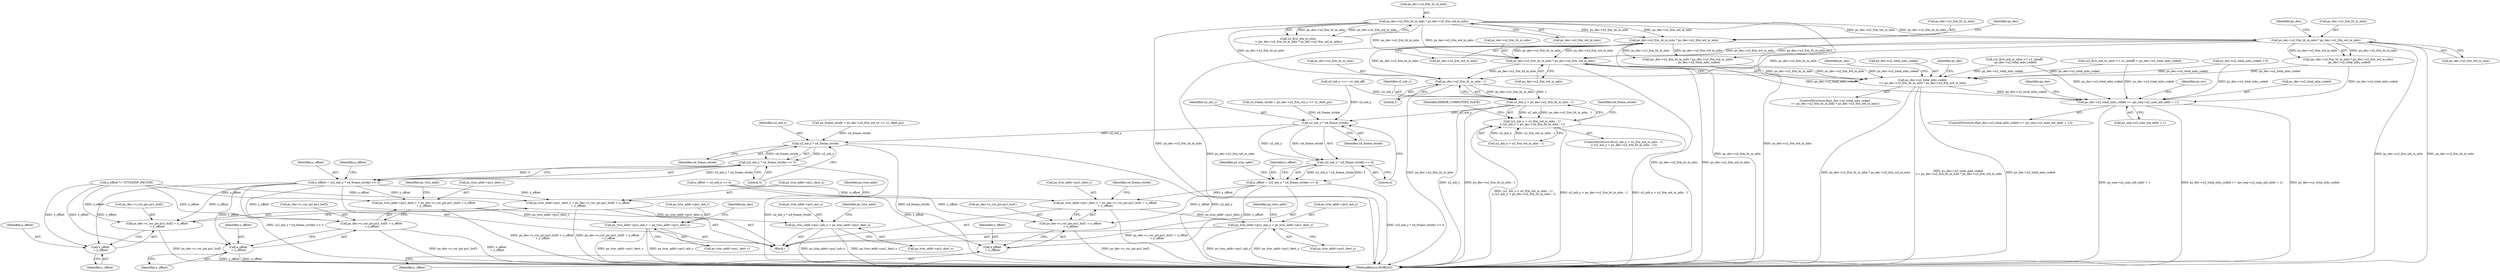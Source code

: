 digraph "0_Android_0b23c81c3dd9ec38f7e6806a3955fed1925541a0_2@pointer" {
"1001239" [label="(Call,ps_dec->u2_frm_ht_in_mbs * ps_dec->u2_frm_wd_in_mbs)"];
"1000237" [label="(Call,ps_dec->u2_frm_ht_in_mbs * ps_dec->u2_frm_wd_in_mbs)"];
"1001001" [label="(Call,ps_dec->u2_frm_ht_in_mbs * ps_dec->u2_frm_wd_in_mbs)"];
"1001124" [label="(Call,ps_dec->u2_frm_ht_in_mbs * ps_dec->u2_frm_wd_in_mbs)"];
"1001235" [label="(Call,ps_dec->u2_total_mbs_coded\n >= ps_dec->u2_frm_ht_in_mbs * ps_dec->u2_frm_wd_in_mbs)"];
"1002577" [label="(Call,ps_dec->u2_total_mbs_coded >= (ps_seq->u2_max_mb_addr + 1))"];
"1002009" [label="(Call,ps_dec->u2_frm_ht_in_mbs - 1)"];
"1002007" [label="(Call,u2_mb_y > ps_dec->u2_frm_ht_in_mbs - 1)"];
"1002001" [label="(Call,(u2_mb_x > u2_frm_wd_in_mbs - 1)\n || (u2_mb_y > ps_dec->u2_frm_ht_in_mbs - 1))"];
"1002032" [label="(Call,u2_mb_y * u4_frame_stride)"];
"1002031" [label="(Call,(u2_mb_y * u4_frame_stride) << 4)"];
"1002029" [label="(Call,y_offset = (u2_mb_y * u4_frame_stride) << 4)"];
"1002036" [label="(Call,ps_trns_addr->pu1_dest_y = ps_dec->s_cur_pic.pu1_buf1 + x_offset\n + y_offset)"];
"1002095" [label="(Call,ps_trns_addr->pu1_mb_y = ps_trns_addr->pu1_dest_y)"];
"1002040" [label="(Call,ps_dec->s_cur_pic.pu1_buf1 + x_offset\n + y_offset)"];
"1002046" [label="(Call,x_offset\n + y_offset)"];
"1002062" [label="(Call,u2_mb_y * u4_frame_stride)"];
"1002061" [label="(Call,(u2_mb_y * u4_frame_stride) << 3)"];
"1002059" [label="(Call,y_offset = (u2_mb_y * u4_frame_stride) << 3)"];
"1002069" [label="(Call,ps_trns_addr->pu1_dest_u = ps_dec->s_cur_pic.pu1_buf2 + x_offset\n + y_offset)"];
"1002102" [label="(Call,ps_trns_addr->pu1_mb_u = ps_trns_addr->pu1_dest_u)"];
"1002073" [label="(Call,ps_dec->s_cur_pic.pu1_buf2 + x_offset\n + y_offset)"];
"1002079" [label="(Call,x_offset\n + y_offset)"];
"1002082" [label="(Call,ps_trns_addr->pu1_dest_v = ps_dec->s_cur_pic.pu1_buf3 + x_offset\n + y_offset)"];
"1002109" [label="(Call,ps_trns_addr->pu1_mb_v = ps_trns_addr->pu1_dest_v)"];
"1002086" [label="(Call,ps_dec->s_cur_pic.pu1_buf3 + x_offset\n + y_offset)"];
"1002092" [label="(Call,x_offset\n + y_offset)"];
"1002018" [label="(Identifier,u4_frame_stride)"];
"1001123" [label="(Call,(ps_dec->u2_frm_ht_in_mbs * ps_dec->u2_frm_wd_in_mbs)\n                        - ps_dec->u2_total_mbs_coded)"];
"1002577" [label="(Call,ps_dec->u2_total_mbs_coded >= (ps_seq->u2_max_mb_addr + 1))"];
"1002110" [label="(Call,ps_trns_addr->pu1_mb_v)"];
"1002576" [label="(ControlStructure,if(ps_dec->u2_total_mbs_coded >= (ps_seq->u2_max_mb_addr + 1)))"];
"1002111" [label="(Identifier,ps_trns_addr)"];
"1002060" [label="(Identifier,y_offset)"];
"1002017" [label="(Call,u4_frame_stride = ps_dec->u2_frm_wd_y << u1_field_pic)"];
"1002113" [label="(Call,ps_trns_addr->pu1_dest_v)"];
"1002102" [label="(Call,ps_trns_addr->pu1_mb_u = ps_trns_addr->pu1_dest_u)"];
"1002099" [label="(Call,ps_trns_addr->pu1_dest_y)"];
"1002080" [label="(Identifier,x_offset)"];
"1002041" [label="(Call,ps_dec->s_cur_pic.pu1_buf1)"];
"1002079" [label="(Call,x_offset\n + y_offset)"];
"1002595" [label="(Identifier,ps_err)"];
"1002001" [label="(Call,(u2_mb_x > u2_frm_wd_in_mbs - 1)\n || (u2_mb_y > ps_dec->u2_frm_ht_in_mbs - 1))"];
"1002064" [label="(Identifier,u4_frame_stride)"];
"1002578" [label="(Call,ps_dec->u2_total_mbs_coded)"];
"1002036" [label="(Call,ps_trns_addr->pu1_dest_y = ps_dec->s_cur_pic.pu1_buf1 + x_offset\n + y_offset)"];
"1001258" [label="(Identifier,ps_dec)"];
"1002106" [label="(Call,ps_trns_addr->pu1_dest_u)"];
"1002084" [label="(Identifier,ps_trns_addr)"];
"1002063" [label="(Identifier,u2_mb_y)"];
"1001234" [label="(ControlStructure,if(ps_dec->u2_total_mbs_coded\n >= ps_dec->u2_frm_ht_in_mbs * ps_dec->u2_frm_wd_in_mbs))"];
"1001154" [label="(Call,(u2_first_mb_in_slice << u1_mbaff)\n - ps_dec->u2_total_mbs_coded)"];
"1002013" [label="(Literal,1)"];
"1002029" [label="(Call,y_offset = (u2_mb_y * u4_frame_stride) << 4)"];
"1002589" [label="(Identifier,ps_dec)"];
"1002083" [label="(Call,ps_trns_addr->pu1_dest_v)"];
"1002092" [label="(Call,x_offset\n + y_offset)"];
"1002062" [label="(Call,u2_mb_y * u4_frame_stride)"];
"1002103" [label="(Call,ps_trns_addr->pu1_mb_u)"];
"1001167" [label="(Call,(u2_first_mb_in_slice << u1_mbaff) < ps_dec->u2_total_mbs_coded)"];
"1002037" [label="(Call,ps_trns_addr->pu1_dest_y)"];
"1002050" [label="(Identifier,u4_frame_stride)"];
"1001997" [label="(Call,u2_mb_y <<= u1_mb_aff)"];
"1001009" [label="(Identifier,ps_dec)"];
"1002016" [label="(Identifier,ERROR_CORRUPTED_SLICE)"];
"1002619" [label="(MethodReturn,WORD32)"];
"1002033" [label="(Identifier,u2_mb_y)"];
"1001001" [label="(Call,ps_dec->u2_frm_ht_in_mbs * ps_dec->u2_frm_wd_in_mbs)"];
"1002581" [label="(Call,ps_seq->u2_max_mb_addr + 1)"];
"1002008" [label="(Identifier,u2_mb_y)"];
"1002035" [label="(Literal,4)"];
"1002024" [label="(Call,x_offset = u2_mb_x << 4)"];
"1002070" [label="(Call,ps_trns_addr->pu1_dest_u)"];
"1000235" [label="(Call,u2_first_mb_in_slice\n > (ps_dec->u2_frm_ht_in_mbs * ps_dec->u2_frm_wd_in_mbs))"];
"1001124" [label="(Call,ps_dec->u2_frm_ht_in_mbs * ps_dec->u2_frm_wd_in_mbs)"];
"1002119" [label="(Identifier,ps_dec)"];
"1002030" [label="(Identifier,y_offset)"];
"1000237" [label="(Call,ps_dec->u2_frm_ht_in_mbs * ps_dec->u2_frm_wd_in_mbs)"];
"1001128" [label="(Call,ps_dec->u2_frm_wd_in_mbs)"];
"1002046" [label="(Call,x_offset\n + y_offset)"];
"1001002" [label="(Call,ps_dec->u2_frm_ht_in_mbs)"];
"1002059" [label="(Call,y_offset = (u2_mb_y * u4_frame_stride) << 3)"];
"1002000" [label="(ControlStructure,if((u2_mb_x > u2_frm_wd_in_mbs - 1)\n || (u2_mb_y > ps_dec->u2_frm_ht_in_mbs - 1)))"];
"1001236" [label="(Call,ps_dec->u2_total_mbs_coded)"];
"1002061" [label="(Call,(u2_mb_y * u4_frame_stride) << 3)"];
"1002067" [label="(Identifier,x_offset)"];
"1002066" [label="(Call,x_offset *= YUV420SP_FACTOR)"];
"1000617" [label="(Call,ps_dec->u2_total_mbs_coded = 0)"];
"1002095" [label="(Call,ps_trns_addr->pu1_mb_y = ps_trns_addr->pu1_dest_y)"];
"1002048" [label="(Identifier,y_offset)"];
"1002074" [label="(Call,ps_dec->s_cur_pic.pu1_buf2)"];
"1002047" [label="(Identifier,x_offset)"];
"1002032" [label="(Call,u2_mb_y * u4_frame_stride)"];
"1000241" [label="(Call,ps_dec->u2_frm_wd_in_mbs)"];
"1002002" [label="(Call,u2_mb_x > u2_frm_wd_in_mbs - 1)"];
"1001249" [label="(Identifier,ps_dec)"];
"1002094" [label="(Identifier,y_offset)"];
"1001963" [label="(Block,)"];
"1002007" [label="(Call,u2_mb_y > ps_dec->u2_frm_ht_in_mbs - 1)"];
"1002109" [label="(Call,ps_trns_addr->pu1_mb_v = ps_trns_addr->pu1_dest_v)"];
"1002093" [label="(Identifier,x_offset)"];
"1002096" [label="(Call,ps_trns_addr->pu1_mb_y)"];
"1001243" [label="(Call,ps_dec->u2_frm_wd_in_mbs)"];
"1002086" [label="(Call,ps_dec->s_cur_pic.pu1_buf3 + x_offset\n + y_offset)"];
"1001005" [label="(Call,ps_dec->u2_frm_wd_in_mbs)"];
"1001239" [label="(Call,ps_dec->u2_frm_ht_in_mbs * ps_dec->u2_frm_wd_in_mbs)"];
"1002010" [label="(Call,ps_dec->u2_frm_ht_in_mbs)"];
"1002097" [label="(Identifier,ps_trns_addr)"];
"1002069" [label="(Call,ps_trns_addr->pu1_dest_u = ps_dec->s_cur_pic.pu1_buf2 + x_offset\n + y_offset)"];
"1002009" [label="(Call,ps_dec->u2_frm_ht_in_mbs - 1)"];
"1002040" [label="(Call,ps_dec->s_cur_pic.pu1_buf1 + x_offset\n + y_offset)"];
"1002065" [label="(Literal,3)"];
"1000238" [label="(Call,ps_dec->u2_frm_ht_in_mbs)"];
"1001000" [label="(Call,(ps_dec->u2_frm_ht_in_mbs * ps_dec->u2_frm_wd_in_mbs)\n - ps_dec->u2_total_mbs_coded)"];
"1002031" [label="(Call,(u2_mb_y * u4_frame_stride) << 4)"];
"1002034" [label="(Identifier,u4_frame_stride)"];
"1002082" [label="(Call,ps_trns_addr->pu1_dest_v = ps_dec->s_cur_pic.pu1_buf3 + x_offset\n + y_offset)"];
"1002073" [label="(Call,ps_dec->s_cur_pic.pu1_buf2 + x_offset\n + y_offset)"];
"1001240" [label="(Call,ps_dec->u2_frm_ht_in_mbs)"];
"1002049" [label="(Call,u4_frame_stride = ps_dec->u2_frm_wd_uv << u1_field_pic)"];
"1001235" [label="(Call,ps_dec->u2_total_mbs_coded\n >= ps_dec->u2_frm_ht_in_mbs * ps_dec->u2_frm_wd_in_mbs)"];
"1001125" [label="(Call,ps_dec->u2_frm_ht_in_mbs)"];
"1002081" [label="(Identifier,y_offset)"];
"1001132" [label="(Identifier,ps_dec)"];
"1002087" [label="(Call,ps_dec->s_cur_pic.pu1_buf3)"];
"1002038" [label="(Identifier,ps_trns_addr)"];
"1002104" [label="(Identifier,ps_trns_addr)"];
"1001239" -> "1001235"  [label="AST: "];
"1001239" -> "1001243"  [label="CFG: "];
"1001240" -> "1001239"  [label="AST: "];
"1001243" -> "1001239"  [label="AST: "];
"1001235" -> "1001239"  [label="CFG: "];
"1001239" -> "1002619"  [label="DDG: ps_dec->u2_frm_wd_in_mbs"];
"1001239" -> "1002619"  [label="DDG: ps_dec->u2_frm_ht_in_mbs"];
"1001239" -> "1001235"  [label="DDG: ps_dec->u2_frm_ht_in_mbs"];
"1001239" -> "1001235"  [label="DDG: ps_dec->u2_frm_wd_in_mbs"];
"1000237" -> "1001239"  [label="DDG: ps_dec->u2_frm_ht_in_mbs"];
"1000237" -> "1001239"  [label="DDG: ps_dec->u2_frm_wd_in_mbs"];
"1001001" -> "1001239"  [label="DDG: ps_dec->u2_frm_ht_in_mbs"];
"1001001" -> "1001239"  [label="DDG: ps_dec->u2_frm_wd_in_mbs"];
"1001124" -> "1001239"  [label="DDG: ps_dec->u2_frm_ht_in_mbs"];
"1001124" -> "1001239"  [label="DDG: ps_dec->u2_frm_wd_in_mbs"];
"1001239" -> "1002009"  [label="DDG: ps_dec->u2_frm_ht_in_mbs"];
"1000237" -> "1000235"  [label="AST: "];
"1000237" -> "1000241"  [label="CFG: "];
"1000238" -> "1000237"  [label="AST: "];
"1000241" -> "1000237"  [label="AST: "];
"1000235" -> "1000237"  [label="CFG: "];
"1000237" -> "1002619"  [label="DDG: ps_dec->u2_frm_ht_in_mbs"];
"1000237" -> "1002619"  [label="DDG: ps_dec->u2_frm_wd_in_mbs"];
"1000237" -> "1000235"  [label="DDG: ps_dec->u2_frm_ht_in_mbs"];
"1000237" -> "1000235"  [label="DDG: ps_dec->u2_frm_wd_in_mbs"];
"1000237" -> "1001001"  [label="DDG: ps_dec->u2_frm_ht_in_mbs"];
"1000237" -> "1001001"  [label="DDG: ps_dec->u2_frm_wd_in_mbs"];
"1000237" -> "1001124"  [label="DDG: ps_dec->u2_frm_ht_in_mbs"];
"1000237" -> "1001124"  [label="DDG: ps_dec->u2_frm_wd_in_mbs"];
"1000237" -> "1002009"  [label="DDG: ps_dec->u2_frm_ht_in_mbs"];
"1001001" -> "1001000"  [label="AST: "];
"1001001" -> "1001005"  [label="CFG: "];
"1001002" -> "1001001"  [label="AST: "];
"1001005" -> "1001001"  [label="AST: "];
"1001009" -> "1001001"  [label="CFG: "];
"1001001" -> "1002619"  [label="DDG: ps_dec->u2_frm_ht_in_mbs"];
"1001001" -> "1002619"  [label="DDG: ps_dec->u2_frm_wd_in_mbs"];
"1001001" -> "1001000"  [label="DDG: ps_dec->u2_frm_ht_in_mbs"];
"1001001" -> "1001000"  [label="DDG: ps_dec->u2_frm_wd_in_mbs"];
"1001001" -> "1002009"  [label="DDG: ps_dec->u2_frm_ht_in_mbs"];
"1001124" -> "1001123"  [label="AST: "];
"1001124" -> "1001128"  [label="CFG: "];
"1001125" -> "1001124"  [label="AST: "];
"1001128" -> "1001124"  [label="AST: "];
"1001132" -> "1001124"  [label="CFG: "];
"1001124" -> "1002619"  [label="DDG: ps_dec->u2_frm_wd_in_mbs"];
"1001124" -> "1002619"  [label="DDG: ps_dec->u2_frm_ht_in_mbs"];
"1001124" -> "1001123"  [label="DDG: ps_dec->u2_frm_ht_in_mbs"];
"1001124" -> "1001123"  [label="DDG: ps_dec->u2_frm_wd_in_mbs"];
"1001124" -> "1002009"  [label="DDG: ps_dec->u2_frm_ht_in_mbs"];
"1001235" -> "1001234"  [label="AST: "];
"1001236" -> "1001235"  [label="AST: "];
"1001249" -> "1001235"  [label="CFG: "];
"1001258" -> "1001235"  [label="CFG: "];
"1001235" -> "1002619"  [label="DDG: ps_dec->u2_frm_ht_in_mbs * ps_dec->u2_frm_wd_in_mbs"];
"1001235" -> "1002619"  [label="DDG: ps_dec->u2_total_mbs_coded\n >= ps_dec->u2_frm_ht_in_mbs * ps_dec->u2_frm_wd_in_mbs"];
"1001235" -> "1002619"  [label="DDG: ps_dec->u2_total_mbs_coded"];
"1000617" -> "1001235"  [label="DDG: ps_dec->u2_total_mbs_coded"];
"1001000" -> "1001235"  [label="DDG: ps_dec->u2_total_mbs_coded"];
"1001167" -> "1001235"  [label="DDG: ps_dec->u2_total_mbs_coded"];
"1001123" -> "1001235"  [label="DDG: ps_dec->u2_total_mbs_coded"];
"1001154" -> "1001235"  [label="DDG: ps_dec->u2_total_mbs_coded"];
"1001235" -> "1002577"  [label="DDG: ps_dec->u2_total_mbs_coded"];
"1002577" -> "1002576"  [label="AST: "];
"1002577" -> "1002581"  [label="CFG: "];
"1002578" -> "1002577"  [label="AST: "];
"1002581" -> "1002577"  [label="AST: "];
"1002589" -> "1002577"  [label="CFG: "];
"1002595" -> "1002577"  [label="CFG: "];
"1002577" -> "1002619"  [label="DDG: ps_seq->u2_max_mb_addr + 1"];
"1002577" -> "1002619"  [label="DDG: ps_dec->u2_total_mbs_coded >= (ps_seq->u2_max_mb_addr + 1)"];
"1002577" -> "1002619"  [label="DDG: ps_dec->u2_total_mbs_coded"];
"1000617" -> "1002577"  [label="DDG: ps_dec->u2_total_mbs_coded"];
"1001000" -> "1002577"  [label="DDG: ps_dec->u2_total_mbs_coded"];
"1001167" -> "1002577"  [label="DDG: ps_dec->u2_total_mbs_coded"];
"1001154" -> "1002577"  [label="DDG: ps_dec->u2_total_mbs_coded"];
"1001123" -> "1002577"  [label="DDG: ps_dec->u2_total_mbs_coded"];
"1002009" -> "1002007"  [label="AST: "];
"1002009" -> "1002013"  [label="CFG: "];
"1002010" -> "1002009"  [label="AST: "];
"1002013" -> "1002009"  [label="AST: "];
"1002007" -> "1002009"  [label="CFG: "];
"1002009" -> "1002619"  [label="DDG: ps_dec->u2_frm_ht_in_mbs"];
"1002009" -> "1002007"  [label="DDG: ps_dec->u2_frm_ht_in_mbs"];
"1002009" -> "1002007"  [label="DDG: 1"];
"1002007" -> "1002001"  [label="AST: "];
"1002008" -> "1002007"  [label="AST: "];
"1002001" -> "1002007"  [label="CFG: "];
"1002007" -> "1002619"  [label="DDG: u2_mb_y"];
"1002007" -> "1002619"  [label="DDG: ps_dec->u2_frm_ht_in_mbs - 1"];
"1002007" -> "1002001"  [label="DDG: u2_mb_y"];
"1002007" -> "1002001"  [label="DDG: ps_dec->u2_frm_ht_in_mbs - 1"];
"1001997" -> "1002007"  [label="DDG: u2_mb_y"];
"1002007" -> "1002032"  [label="DDG: u2_mb_y"];
"1002001" -> "1002000"  [label="AST: "];
"1002001" -> "1002002"  [label="CFG: "];
"1002002" -> "1002001"  [label="AST: "];
"1002016" -> "1002001"  [label="CFG: "];
"1002018" -> "1002001"  [label="CFG: "];
"1002001" -> "1002619"  [label="DDG: u2_mb_x > u2_frm_wd_in_mbs - 1"];
"1002001" -> "1002619"  [label="DDG: (u2_mb_x > u2_frm_wd_in_mbs - 1)\n || (u2_mb_y > ps_dec->u2_frm_ht_in_mbs - 1)"];
"1002001" -> "1002619"  [label="DDG: u2_mb_y > ps_dec->u2_frm_ht_in_mbs - 1"];
"1002002" -> "1002001"  [label="DDG: u2_mb_x"];
"1002002" -> "1002001"  [label="DDG: u2_frm_wd_in_mbs - 1"];
"1002032" -> "1002031"  [label="AST: "];
"1002032" -> "1002034"  [label="CFG: "];
"1002033" -> "1002032"  [label="AST: "];
"1002034" -> "1002032"  [label="AST: "];
"1002035" -> "1002032"  [label="CFG: "];
"1002032" -> "1002031"  [label="DDG: u2_mb_y"];
"1002032" -> "1002031"  [label="DDG: u4_frame_stride"];
"1001997" -> "1002032"  [label="DDG: u2_mb_y"];
"1002017" -> "1002032"  [label="DDG: u4_frame_stride"];
"1002032" -> "1002062"  [label="DDG: u2_mb_y"];
"1002031" -> "1002029"  [label="AST: "];
"1002031" -> "1002035"  [label="CFG: "];
"1002035" -> "1002031"  [label="AST: "];
"1002029" -> "1002031"  [label="CFG: "];
"1002031" -> "1002029"  [label="DDG: u2_mb_y * u4_frame_stride"];
"1002031" -> "1002029"  [label="DDG: 4"];
"1002029" -> "1001963"  [label="AST: "];
"1002030" -> "1002029"  [label="AST: "];
"1002038" -> "1002029"  [label="CFG: "];
"1002029" -> "1002619"  [label="DDG: (u2_mb_y * u4_frame_stride) << 4"];
"1002029" -> "1002036"  [label="DDG: y_offset"];
"1002029" -> "1002040"  [label="DDG: y_offset"];
"1002029" -> "1002046"  [label="DDG: y_offset"];
"1002036" -> "1001963"  [label="AST: "];
"1002036" -> "1002040"  [label="CFG: "];
"1002037" -> "1002036"  [label="AST: "];
"1002040" -> "1002036"  [label="AST: "];
"1002050" -> "1002036"  [label="CFG: "];
"1002036" -> "1002619"  [label="DDG: ps_dec->s_cur_pic.pu1_buf1 + x_offset\n + y_offset"];
"1002024" -> "1002036"  [label="DDG: x_offset"];
"1002036" -> "1002095"  [label="DDG: ps_trns_addr->pu1_dest_y"];
"1002095" -> "1001963"  [label="AST: "];
"1002095" -> "1002099"  [label="CFG: "];
"1002096" -> "1002095"  [label="AST: "];
"1002099" -> "1002095"  [label="AST: "];
"1002104" -> "1002095"  [label="CFG: "];
"1002095" -> "1002619"  [label="DDG: ps_trns_addr->pu1_dest_y"];
"1002095" -> "1002619"  [label="DDG: ps_trns_addr->pu1_mb_y"];
"1002040" -> "1002046"  [label="CFG: "];
"1002041" -> "1002040"  [label="AST: "];
"1002046" -> "1002040"  [label="AST: "];
"1002040" -> "1002619"  [label="DDG: ps_dec->s_cur_pic.pu1_buf1"];
"1002024" -> "1002040"  [label="DDG: x_offset"];
"1002046" -> "1002048"  [label="CFG: "];
"1002047" -> "1002046"  [label="AST: "];
"1002048" -> "1002046"  [label="AST: "];
"1002024" -> "1002046"  [label="DDG: x_offset"];
"1002062" -> "1002061"  [label="AST: "];
"1002062" -> "1002064"  [label="CFG: "];
"1002063" -> "1002062"  [label="AST: "];
"1002064" -> "1002062"  [label="AST: "];
"1002065" -> "1002062"  [label="CFG: "];
"1002062" -> "1002619"  [label="DDG: u2_mb_y"];
"1002062" -> "1002619"  [label="DDG: u4_frame_stride"];
"1002062" -> "1002061"  [label="DDG: u2_mb_y"];
"1002062" -> "1002061"  [label="DDG: u4_frame_stride"];
"1002049" -> "1002062"  [label="DDG: u4_frame_stride"];
"1002061" -> "1002059"  [label="AST: "];
"1002061" -> "1002065"  [label="CFG: "];
"1002065" -> "1002061"  [label="AST: "];
"1002059" -> "1002061"  [label="CFG: "];
"1002061" -> "1002619"  [label="DDG: u2_mb_y * u4_frame_stride"];
"1002061" -> "1002059"  [label="DDG: u2_mb_y * u4_frame_stride"];
"1002061" -> "1002059"  [label="DDG: 3"];
"1002059" -> "1001963"  [label="AST: "];
"1002060" -> "1002059"  [label="AST: "];
"1002067" -> "1002059"  [label="CFG: "];
"1002059" -> "1002619"  [label="DDG: (u2_mb_y * u4_frame_stride) << 3"];
"1002059" -> "1002069"  [label="DDG: y_offset"];
"1002059" -> "1002073"  [label="DDG: y_offset"];
"1002059" -> "1002079"  [label="DDG: y_offset"];
"1002059" -> "1002082"  [label="DDG: y_offset"];
"1002059" -> "1002086"  [label="DDG: y_offset"];
"1002059" -> "1002092"  [label="DDG: y_offset"];
"1002069" -> "1001963"  [label="AST: "];
"1002069" -> "1002073"  [label="CFG: "];
"1002070" -> "1002069"  [label="AST: "];
"1002073" -> "1002069"  [label="AST: "];
"1002084" -> "1002069"  [label="CFG: "];
"1002069" -> "1002619"  [label="DDG: ps_dec->s_cur_pic.pu1_buf2 + x_offset\n + y_offset"];
"1002066" -> "1002069"  [label="DDG: x_offset"];
"1002069" -> "1002102"  [label="DDG: ps_trns_addr->pu1_dest_u"];
"1002102" -> "1001963"  [label="AST: "];
"1002102" -> "1002106"  [label="CFG: "];
"1002103" -> "1002102"  [label="AST: "];
"1002106" -> "1002102"  [label="AST: "];
"1002111" -> "1002102"  [label="CFG: "];
"1002102" -> "1002619"  [label="DDG: ps_trns_addr->pu1_mb_u"];
"1002102" -> "1002619"  [label="DDG: ps_trns_addr->pu1_dest_u"];
"1002073" -> "1002079"  [label="CFG: "];
"1002074" -> "1002073"  [label="AST: "];
"1002079" -> "1002073"  [label="AST: "];
"1002073" -> "1002619"  [label="DDG: ps_dec->s_cur_pic.pu1_buf2"];
"1002066" -> "1002073"  [label="DDG: x_offset"];
"1002079" -> "1002081"  [label="CFG: "];
"1002080" -> "1002079"  [label="AST: "];
"1002081" -> "1002079"  [label="AST: "];
"1002066" -> "1002079"  [label="DDG: x_offset"];
"1002082" -> "1001963"  [label="AST: "];
"1002082" -> "1002086"  [label="CFG: "];
"1002083" -> "1002082"  [label="AST: "];
"1002086" -> "1002082"  [label="AST: "];
"1002097" -> "1002082"  [label="CFG: "];
"1002082" -> "1002619"  [label="DDG: ps_dec->s_cur_pic.pu1_buf3 + x_offset\n + y_offset"];
"1002066" -> "1002082"  [label="DDG: x_offset"];
"1002082" -> "1002109"  [label="DDG: ps_trns_addr->pu1_dest_v"];
"1002109" -> "1001963"  [label="AST: "];
"1002109" -> "1002113"  [label="CFG: "];
"1002110" -> "1002109"  [label="AST: "];
"1002113" -> "1002109"  [label="AST: "];
"1002119" -> "1002109"  [label="CFG: "];
"1002109" -> "1002619"  [label="DDG: ps_trns_addr->pu1_dest_v"];
"1002109" -> "1002619"  [label="DDG: ps_trns_addr->pu1_mb_v"];
"1002086" -> "1002092"  [label="CFG: "];
"1002087" -> "1002086"  [label="AST: "];
"1002092" -> "1002086"  [label="AST: "];
"1002086" -> "1002619"  [label="DDG: x_offset\n + y_offset"];
"1002086" -> "1002619"  [label="DDG: ps_dec->s_cur_pic.pu1_buf3"];
"1002066" -> "1002086"  [label="DDG: x_offset"];
"1002092" -> "1002094"  [label="CFG: "];
"1002093" -> "1002092"  [label="AST: "];
"1002094" -> "1002092"  [label="AST: "];
"1002092" -> "1002619"  [label="DDG: x_offset"];
"1002092" -> "1002619"  [label="DDG: y_offset"];
"1002066" -> "1002092"  [label="DDG: x_offset"];
}
